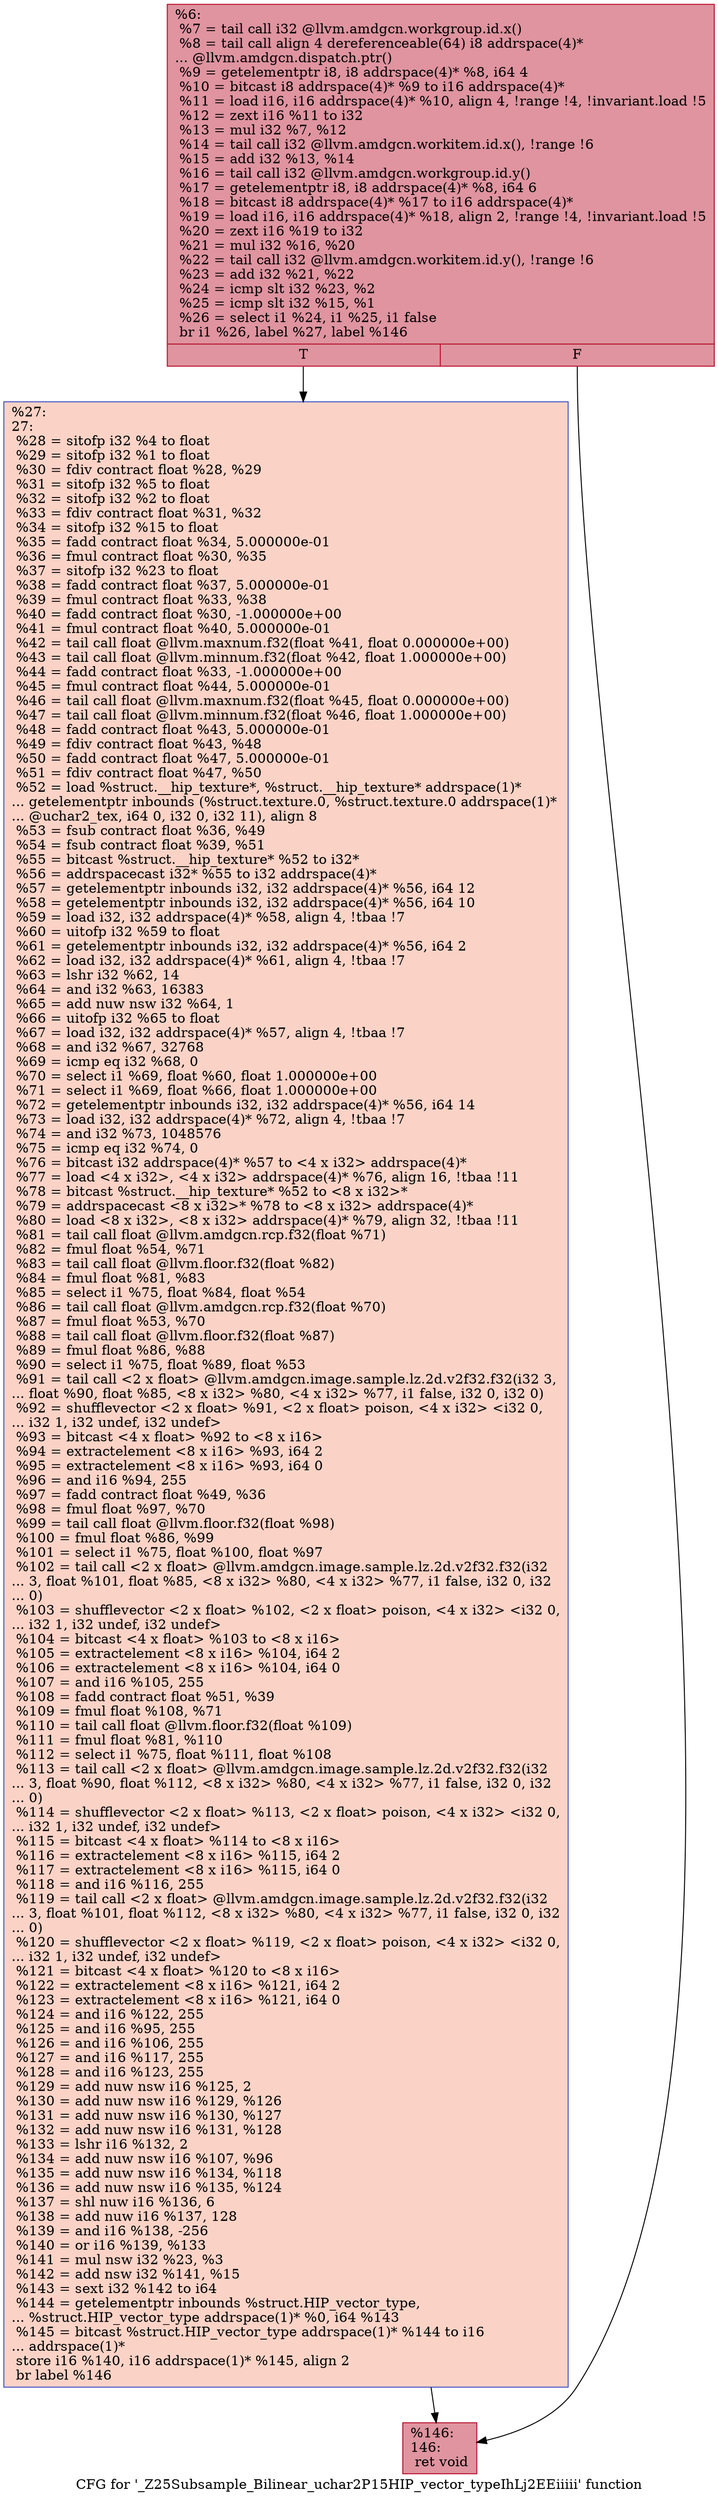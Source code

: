 digraph "CFG for '_Z25Subsample_Bilinear_uchar2P15HIP_vector_typeIhLj2EEiiiii' function" {
	label="CFG for '_Z25Subsample_Bilinear_uchar2P15HIP_vector_typeIhLj2EEiiiii' function";

	Node0x4eaa540 [shape=record,color="#b70d28ff", style=filled, fillcolor="#b70d2870",label="{%6:\l  %7 = tail call i32 @llvm.amdgcn.workgroup.id.x()\l  %8 = tail call align 4 dereferenceable(64) i8 addrspace(4)*\l... @llvm.amdgcn.dispatch.ptr()\l  %9 = getelementptr i8, i8 addrspace(4)* %8, i64 4\l  %10 = bitcast i8 addrspace(4)* %9 to i16 addrspace(4)*\l  %11 = load i16, i16 addrspace(4)* %10, align 4, !range !4, !invariant.load !5\l  %12 = zext i16 %11 to i32\l  %13 = mul i32 %7, %12\l  %14 = tail call i32 @llvm.amdgcn.workitem.id.x(), !range !6\l  %15 = add i32 %13, %14\l  %16 = tail call i32 @llvm.amdgcn.workgroup.id.y()\l  %17 = getelementptr i8, i8 addrspace(4)* %8, i64 6\l  %18 = bitcast i8 addrspace(4)* %17 to i16 addrspace(4)*\l  %19 = load i16, i16 addrspace(4)* %18, align 2, !range !4, !invariant.load !5\l  %20 = zext i16 %19 to i32\l  %21 = mul i32 %16, %20\l  %22 = tail call i32 @llvm.amdgcn.workitem.id.y(), !range !6\l  %23 = add i32 %21, %22\l  %24 = icmp slt i32 %23, %2\l  %25 = icmp slt i32 %15, %1\l  %26 = select i1 %24, i1 %25, i1 false\l  br i1 %26, label %27, label %146\l|{<s0>T|<s1>F}}"];
	Node0x4eaa540:s0 -> Node0x4ead970;
	Node0x4eaa540:s1 -> Node0x4eada00;
	Node0x4ead970 [shape=record,color="#3d50c3ff", style=filled, fillcolor="#f59c7d70",label="{%27:\l27:                                               \l  %28 = sitofp i32 %4 to float\l  %29 = sitofp i32 %1 to float\l  %30 = fdiv contract float %28, %29\l  %31 = sitofp i32 %5 to float\l  %32 = sitofp i32 %2 to float\l  %33 = fdiv contract float %31, %32\l  %34 = sitofp i32 %15 to float\l  %35 = fadd contract float %34, 5.000000e-01\l  %36 = fmul contract float %30, %35\l  %37 = sitofp i32 %23 to float\l  %38 = fadd contract float %37, 5.000000e-01\l  %39 = fmul contract float %33, %38\l  %40 = fadd contract float %30, -1.000000e+00\l  %41 = fmul contract float %40, 5.000000e-01\l  %42 = tail call float @llvm.maxnum.f32(float %41, float 0.000000e+00)\l  %43 = tail call float @llvm.minnum.f32(float %42, float 1.000000e+00)\l  %44 = fadd contract float %33, -1.000000e+00\l  %45 = fmul contract float %44, 5.000000e-01\l  %46 = tail call float @llvm.maxnum.f32(float %45, float 0.000000e+00)\l  %47 = tail call float @llvm.minnum.f32(float %46, float 1.000000e+00)\l  %48 = fadd contract float %43, 5.000000e-01\l  %49 = fdiv contract float %43, %48\l  %50 = fadd contract float %47, 5.000000e-01\l  %51 = fdiv contract float %47, %50\l  %52 = load %struct.__hip_texture*, %struct.__hip_texture* addrspace(1)*\l... getelementptr inbounds (%struct.texture.0, %struct.texture.0 addrspace(1)*\l... @uchar2_tex, i64 0, i32 0, i32 11), align 8\l  %53 = fsub contract float %36, %49\l  %54 = fsub contract float %39, %51\l  %55 = bitcast %struct.__hip_texture* %52 to i32*\l  %56 = addrspacecast i32* %55 to i32 addrspace(4)*\l  %57 = getelementptr inbounds i32, i32 addrspace(4)* %56, i64 12\l  %58 = getelementptr inbounds i32, i32 addrspace(4)* %56, i64 10\l  %59 = load i32, i32 addrspace(4)* %58, align 4, !tbaa !7\l  %60 = uitofp i32 %59 to float\l  %61 = getelementptr inbounds i32, i32 addrspace(4)* %56, i64 2\l  %62 = load i32, i32 addrspace(4)* %61, align 4, !tbaa !7\l  %63 = lshr i32 %62, 14\l  %64 = and i32 %63, 16383\l  %65 = add nuw nsw i32 %64, 1\l  %66 = uitofp i32 %65 to float\l  %67 = load i32, i32 addrspace(4)* %57, align 4, !tbaa !7\l  %68 = and i32 %67, 32768\l  %69 = icmp eq i32 %68, 0\l  %70 = select i1 %69, float %60, float 1.000000e+00\l  %71 = select i1 %69, float %66, float 1.000000e+00\l  %72 = getelementptr inbounds i32, i32 addrspace(4)* %56, i64 14\l  %73 = load i32, i32 addrspace(4)* %72, align 4, !tbaa !7\l  %74 = and i32 %73, 1048576\l  %75 = icmp eq i32 %74, 0\l  %76 = bitcast i32 addrspace(4)* %57 to \<4 x i32\> addrspace(4)*\l  %77 = load \<4 x i32\>, \<4 x i32\> addrspace(4)* %76, align 16, !tbaa !11\l  %78 = bitcast %struct.__hip_texture* %52 to \<8 x i32\>*\l  %79 = addrspacecast \<8 x i32\>* %78 to \<8 x i32\> addrspace(4)*\l  %80 = load \<8 x i32\>, \<8 x i32\> addrspace(4)* %79, align 32, !tbaa !11\l  %81 = tail call float @llvm.amdgcn.rcp.f32(float %71)\l  %82 = fmul float %54, %71\l  %83 = tail call float @llvm.floor.f32(float %82)\l  %84 = fmul float %81, %83\l  %85 = select i1 %75, float %84, float %54\l  %86 = tail call float @llvm.amdgcn.rcp.f32(float %70)\l  %87 = fmul float %53, %70\l  %88 = tail call float @llvm.floor.f32(float %87)\l  %89 = fmul float %86, %88\l  %90 = select i1 %75, float %89, float %53\l  %91 = tail call \<2 x float\> @llvm.amdgcn.image.sample.lz.2d.v2f32.f32(i32 3,\l... float %90, float %85, \<8 x i32\> %80, \<4 x i32\> %77, i1 false, i32 0, i32 0)\l  %92 = shufflevector \<2 x float\> %91, \<2 x float\> poison, \<4 x i32\> \<i32 0,\l... i32 1, i32 undef, i32 undef\>\l  %93 = bitcast \<4 x float\> %92 to \<8 x i16\>\l  %94 = extractelement \<8 x i16\> %93, i64 2\l  %95 = extractelement \<8 x i16\> %93, i64 0\l  %96 = and i16 %94, 255\l  %97 = fadd contract float %49, %36\l  %98 = fmul float %97, %70\l  %99 = tail call float @llvm.floor.f32(float %98)\l  %100 = fmul float %86, %99\l  %101 = select i1 %75, float %100, float %97\l  %102 = tail call \<2 x float\> @llvm.amdgcn.image.sample.lz.2d.v2f32.f32(i32\l... 3, float %101, float %85, \<8 x i32\> %80, \<4 x i32\> %77, i1 false, i32 0, i32\l... 0)\l  %103 = shufflevector \<2 x float\> %102, \<2 x float\> poison, \<4 x i32\> \<i32 0,\l... i32 1, i32 undef, i32 undef\>\l  %104 = bitcast \<4 x float\> %103 to \<8 x i16\>\l  %105 = extractelement \<8 x i16\> %104, i64 2\l  %106 = extractelement \<8 x i16\> %104, i64 0\l  %107 = and i16 %105, 255\l  %108 = fadd contract float %51, %39\l  %109 = fmul float %108, %71\l  %110 = tail call float @llvm.floor.f32(float %109)\l  %111 = fmul float %81, %110\l  %112 = select i1 %75, float %111, float %108\l  %113 = tail call \<2 x float\> @llvm.amdgcn.image.sample.lz.2d.v2f32.f32(i32\l... 3, float %90, float %112, \<8 x i32\> %80, \<4 x i32\> %77, i1 false, i32 0, i32\l... 0)\l  %114 = shufflevector \<2 x float\> %113, \<2 x float\> poison, \<4 x i32\> \<i32 0,\l... i32 1, i32 undef, i32 undef\>\l  %115 = bitcast \<4 x float\> %114 to \<8 x i16\>\l  %116 = extractelement \<8 x i16\> %115, i64 2\l  %117 = extractelement \<8 x i16\> %115, i64 0\l  %118 = and i16 %116, 255\l  %119 = tail call \<2 x float\> @llvm.amdgcn.image.sample.lz.2d.v2f32.f32(i32\l... 3, float %101, float %112, \<8 x i32\> %80, \<4 x i32\> %77, i1 false, i32 0, i32\l... 0)\l  %120 = shufflevector \<2 x float\> %119, \<2 x float\> poison, \<4 x i32\> \<i32 0,\l... i32 1, i32 undef, i32 undef\>\l  %121 = bitcast \<4 x float\> %120 to \<8 x i16\>\l  %122 = extractelement \<8 x i16\> %121, i64 2\l  %123 = extractelement \<8 x i16\> %121, i64 0\l  %124 = and i16 %122, 255\l  %125 = and i16 %95, 255\l  %126 = and i16 %106, 255\l  %127 = and i16 %117, 255\l  %128 = and i16 %123, 255\l  %129 = add nuw nsw i16 %125, 2\l  %130 = add nuw nsw i16 %129, %126\l  %131 = add nuw nsw i16 %130, %127\l  %132 = add nuw nsw i16 %131, %128\l  %133 = lshr i16 %132, 2\l  %134 = add nuw nsw i16 %107, %96\l  %135 = add nuw nsw i16 %134, %118\l  %136 = add nuw nsw i16 %135, %124\l  %137 = shl nuw i16 %136, 6\l  %138 = add nuw i16 %137, 128\l  %139 = and i16 %138, -256\l  %140 = or i16 %139, %133\l  %141 = mul nsw i32 %23, %3\l  %142 = add nsw i32 %141, %15\l  %143 = sext i32 %142 to i64\l  %144 = getelementptr inbounds %struct.HIP_vector_type,\l... %struct.HIP_vector_type addrspace(1)* %0, i64 %143\l  %145 = bitcast %struct.HIP_vector_type addrspace(1)* %144 to i16\l... addrspace(1)*\l  store i16 %140, i16 addrspace(1)* %145, align 2\l  br label %146\l}"];
	Node0x4ead970 -> Node0x4eada00;
	Node0x4eada00 [shape=record,color="#b70d28ff", style=filled, fillcolor="#b70d2870",label="{%146:\l146:                                              \l  ret void\l}"];
}
